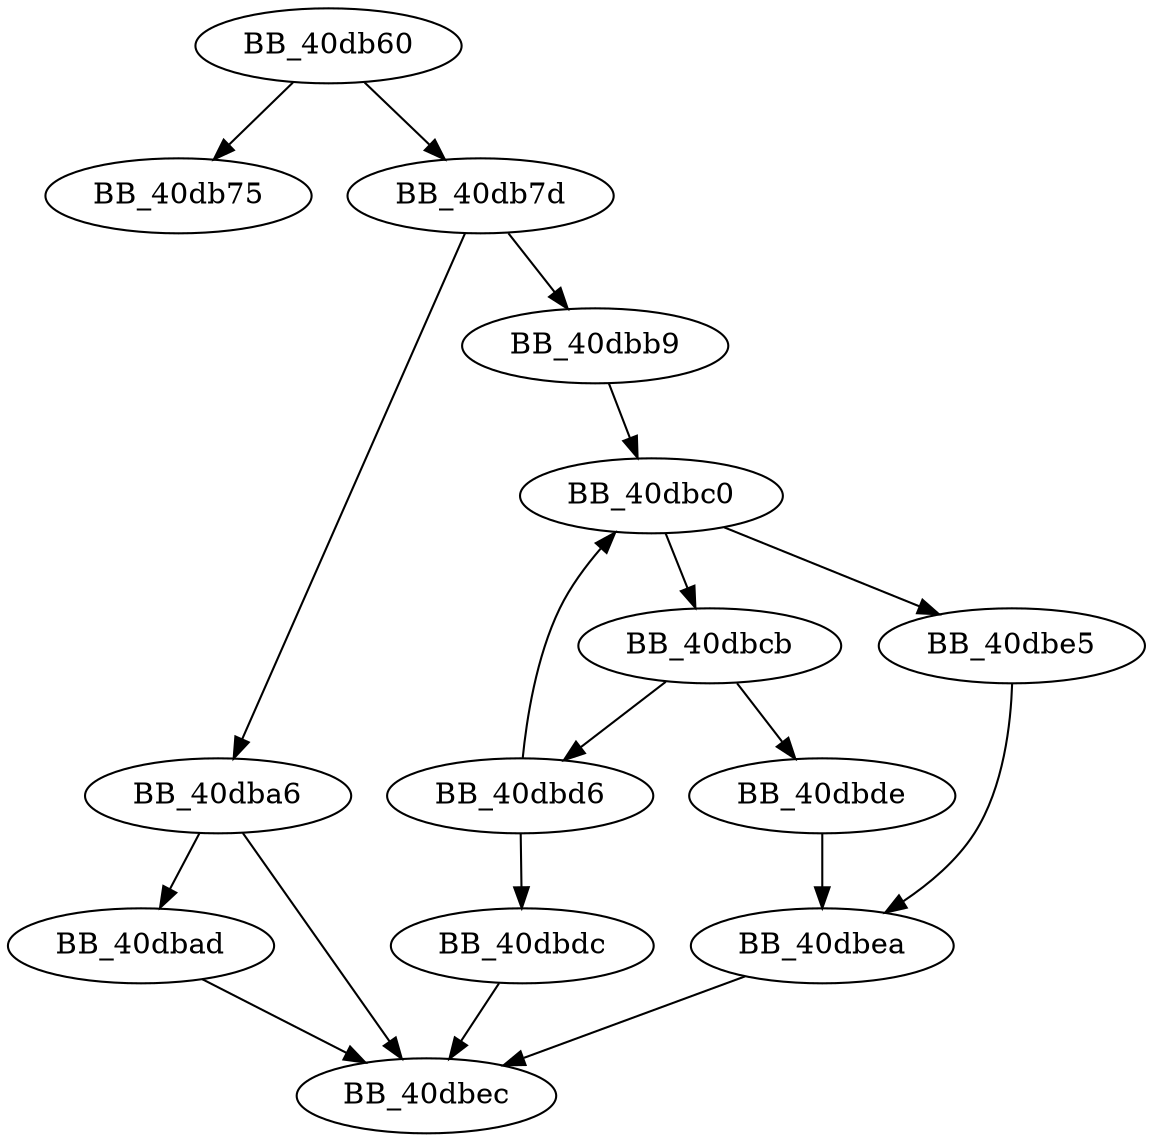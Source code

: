 DiGraph sub_40DB60{
BB_40db60->BB_40db75
BB_40db60->BB_40db7d
BB_40db7d->BB_40dba6
BB_40db7d->BB_40dbb9
BB_40dba6->BB_40dbad
BB_40dba6->BB_40dbec
BB_40dbad->BB_40dbec
BB_40dbb9->BB_40dbc0
BB_40dbc0->BB_40dbcb
BB_40dbc0->BB_40dbe5
BB_40dbcb->BB_40dbd6
BB_40dbcb->BB_40dbde
BB_40dbd6->BB_40dbc0
BB_40dbd6->BB_40dbdc
BB_40dbdc->BB_40dbec
BB_40dbde->BB_40dbea
BB_40dbe5->BB_40dbea
BB_40dbea->BB_40dbec
}
